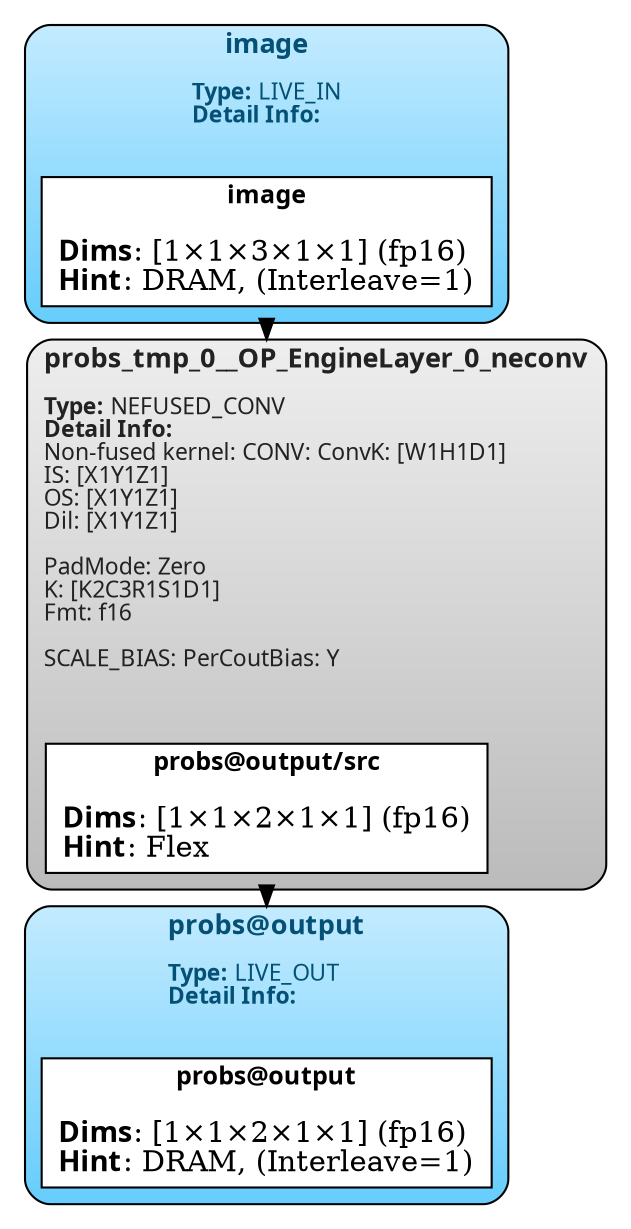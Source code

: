 digraph G {
	fontname="Arial Unicode MS"
	graph[compound=true];
	subgraph "cluster_image_O" {
		style=rounded
		fontsize=11
		bgcolor="#66CDFC:#C3EBFF"
		gradientangle=90
		fontcolor="#055175"
		label=<<font point-size='13' face='Arial Rounded MT Bold'>image</font><br/><br align='left'/>
<font face='Arial Rounded MT Bold'>Type:</font> LIVE_IN<br align='left'/>
<font face='Arial Rounded MT Bold'>Detail Info:</font> <br align='left'/><br align='left'/>
>;

		"image_T" [label=<<font point-size='12' face='Arial Rounded MT Bold'>image</font><br/><br align='left'/>

<font face='Arial Rounded MT Bold'>Dims</font>: [1×1×3×1×1] (fp16)<br align='left'/>
<font face='Arial Rounded MT Bold'>Hint</font>: DRAM, (Interleave=1)<br align='left'/>>,shape=box,style=filled,fillcolor=white];

	}
	subgraph "cluster_probs@output_O" {
		style=rounded
		fontsize=11
		bgcolor="#66CDFC:#C3EBFF"
		gradientangle=90
		fontcolor="#055175"
		label=<<font point-size='13' face='Arial Rounded MT Bold'>probs@output</font><br/><br align='left'/>
<font face='Arial Rounded MT Bold'>Type:</font> LIVE_OUT<br align='left'/>
<font face='Arial Rounded MT Bold'>Detail Info:</font> <br align='left'/><br align='left'/>
>;

		"probs@output_T" [label=<<font point-size='12' face='Arial Rounded MT Bold'>probs@output</font><br/><br align='left'/>

<font face='Arial Rounded MT Bold'>Dims</font>: [1×1×2×1×1] (fp16)<br align='left'/>
<font face='Arial Rounded MT Bold'>Hint</font>: DRAM, (Interleave=1)<br align='left'/>>,shape=box,style=filled,fillcolor=white];

	}
	subgraph "cluster_probs_tmp_0__OP_EngineLayer_0_neconv_O" {
		style=rounded
		fontsize=11
		bgcolor="#BBBBBB:#EEEEEE"
gradientangle=90
		fontcolor="#222222"
		pad=4
		label=<<font point-size='13' face='Arial Rounded MT Bold'>probs_tmp_0__OP_EngineLayer_0_neconv</font><br/><br align='left'/>
<font face='Arial Rounded MT Bold'>Type:</font> NEFUSED_CONV<br align='left'/>
<font face='Arial Rounded MT Bold'>Detail Info:</font> <br align='left'/>Non-fused kernel: CONV: ConvK: [W1H1D1]<br align='left'/>IS: [X1Y1Z1]<br align='left'/>OS: [X1Y1Z1]<br align='left'/>Dil: [X1Y1Z1]<br align='left'/><br align='left'/>PadMode: Zero<br align='left'/>K: [K2C3R1S1D1]<br align='left'/>Fmt: f16<br align='left'/><br align='left'/>SCALE_BIAS: PerCoutBias: Y<br align='left'/><br align='left'/><br align='left'/>
>;

		"probs@output/src_T" [label=<<font point-size='12' face='Arial Rounded MT Bold'>probs@output/src</font><br/><br align='left'/>

<font face='Arial Rounded MT Bold'>Dims</font>: [1×1×2×1×1] (fp16)<br align='left'/>
<font face='Arial Rounded MT Bold'>Hint</font>: Flex<br align='left'/>>,shape=box,style=filled,fillcolor=white];

	}
	"image_T" -> "probs@output/src_T" [ltail="cluster_image_O", lhead="cluster_probs_tmp_0__OP_EngineLayer_0_neconv_O"];
	"probs@output/src_T" -> "probs@output_T" [ltail="cluster_probs_tmp_0__OP_EngineLayer_0_neconv_O", lhead="cluster_probs@output_O"];
}
